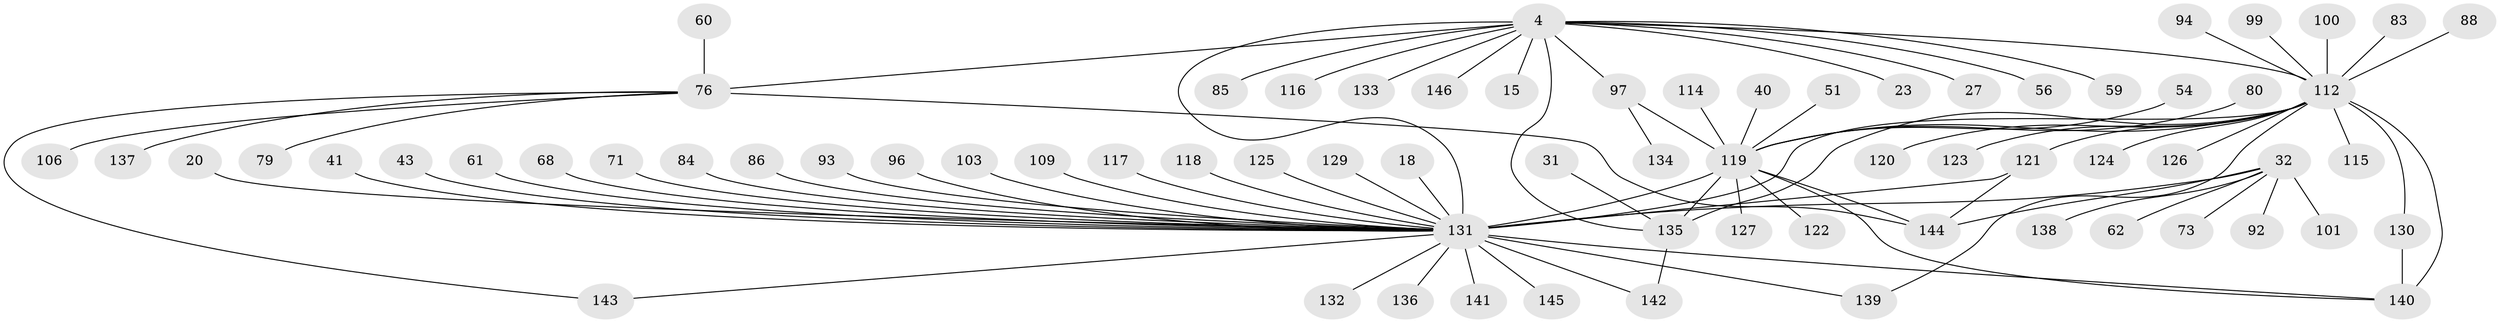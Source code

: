 // original degree distribution, {16: 0.00684931506849315, 3: 0.1095890410958904, 7: 0.0136986301369863, 25: 0.00684931506849315, 19: 0.00684931506849315, 5: 0.0684931506849315, 8: 0.0136986301369863, 4: 0.06164383561643835, 1: 0.5, 2: 0.15753424657534246, 10: 0.00684931506849315, 6: 0.0410958904109589, 9: 0.00684931506849315}
// Generated by graph-tools (version 1.1) at 2025/52/03/04/25 21:52:00]
// undirected, 73 vertices, 87 edges
graph export_dot {
graph [start="1"]
  node [color=gray90,style=filled];
  4;
  15;
  18;
  20;
  23;
  27;
  31;
  32 [super="+21"];
  40;
  41;
  43 [super="+19"];
  51;
  54;
  56;
  59;
  60;
  61;
  62;
  68;
  71;
  73;
  76 [super="+50"];
  79;
  80;
  83;
  84;
  85;
  86;
  88;
  92;
  93;
  94;
  96;
  97 [super="+55+30+69"];
  99;
  100;
  101;
  103;
  106;
  109;
  112 [super="+38+65+82+78"];
  114;
  115;
  116;
  117;
  118;
  119 [super="+108+111+90"];
  120;
  121 [super="+26+87+37+53+102+105+110+113"];
  122;
  123;
  124;
  125;
  126;
  127;
  129;
  130 [super="+64"];
  131 [super="+46+95+17+39+63+81+89"];
  132 [super="+128"];
  133;
  134;
  135 [super="+107"];
  136;
  137;
  138;
  139;
  140 [super="+33"];
  141;
  142;
  143 [super="+22"];
  144 [super="+52+91+104"];
  145;
  146;
  4 -- 15;
  4 -- 23;
  4 -- 27;
  4 -- 56;
  4 -- 59;
  4 -- 76 [weight=3];
  4 -- 85;
  4 -- 112 [weight=6];
  4 -- 116;
  4 -- 133;
  4 -- 146;
  4 -- 97;
  4 -- 131 [weight=4];
  4 -- 135;
  18 -- 131;
  20 -- 131;
  31 -- 135;
  32 -- 131 [weight=2];
  32 -- 101;
  32 -- 73;
  32 -- 138;
  32 -- 144 [weight=2];
  32 -- 92;
  32 -- 62;
  40 -- 119;
  41 -- 131;
  43 -- 131;
  51 -- 119;
  54 -- 119;
  60 -- 76;
  61 -- 131;
  68 -- 131;
  71 -- 131;
  76 -- 79;
  76 -- 137;
  76 -- 106;
  76 -- 143;
  76 -- 144;
  80 -- 119;
  83 -- 112;
  84 -- 131;
  86 -- 131;
  88 -- 112;
  93 -- 131;
  94 -- 112;
  96 -- 131;
  97 -- 134;
  97 -- 119 [weight=2];
  99 -- 112;
  100 -- 112;
  103 -- 131;
  109 -- 131;
  112 -- 139;
  112 -- 123;
  112 -- 131;
  112 -- 120 [weight=3];
  112 -- 121 [weight=2];
  112 -- 140 [weight=3];
  112 -- 130;
  112 -- 115;
  112 -- 124;
  112 -- 126;
  112 -- 119 [weight=2];
  112 -- 135 [weight=2];
  114 -- 119;
  117 -- 131;
  118 -- 131;
  119 -- 131 [weight=11];
  119 -- 144 [weight=2];
  119 -- 135 [weight=3];
  119 -- 140 [weight=2];
  119 -- 122;
  119 -- 127;
  121 -- 131;
  121 -- 144;
  125 -- 131;
  129 -- 131;
  130 -- 140 [weight=2];
  131 -- 136;
  131 -- 142;
  131 -- 140 [weight=2];
  131 -- 139;
  131 -- 141;
  131 -- 143;
  131 -- 145;
  131 -- 132;
  135 -- 142;
}
